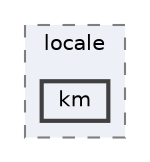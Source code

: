 digraph "C:/Users/LukeMabie/documents/Development/Password_Saver_Using_Django-master/venv/Lib/site-packages/django/conf/locale/km"
{
 // LATEX_PDF_SIZE
  bgcolor="transparent";
  edge [fontname=Helvetica,fontsize=10,labelfontname=Helvetica,labelfontsize=10];
  node [fontname=Helvetica,fontsize=10,shape=box,height=0.2,width=0.4];
  compound=true
  subgraph clusterdir_6ae4708f427b9ff73e5313b131df1071 {
    graph [ bgcolor="#edf0f7", pencolor="grey50", label="locale", fontname=Helvetica,fontsize=10 style="filled,dashed", URL="dir_6ae4708f427b9ff73e5313b131df1071.html",tooltip=""]
  dir_70ddbecc46350c39e96d89bcc850d4ec [label="km", fillcolor="#edf0f7", color="grey25", style="filled,bold", URL="dir_70ddbecc46350c39e96d89bcc850d4ec.html",tooltip=""];
  }
}
